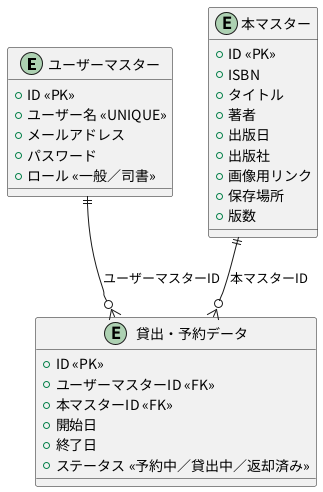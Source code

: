 @startuml er
 skinparam defaultFontName "Noto Sans CJK JP"
 entity "ユーザーマスター" {
   +ID <<PK>>
   +ユーザー名 <<UNIQUE>>
   +メールアドレス
   +パスワード
   +ロール <<一般／司書>>
 }
 
 entity "本マスター" {
   +ID <<PK>>
   +ISBN 
   +タイトル 
   +著者
   +出版日
   +出版社
   +画像用リンク
   +保存場所
   +版数
 }

 entity "貸出・予約データ" {
   +ID <<PK>>
   +ユーザーマスターID <<FK>>
   +本マスターID <<FK>>
   +開始日
   +終了日
   +ステータス <<予約中／貸出中／返却済み>>
 }
 
 "ユーザーマスター" ||--o{ "貸出・予約データ" : ユーザーマスターID
 "本マスター" ||--o{ "貸出・予約データ" : 本マスターID

 @enduml